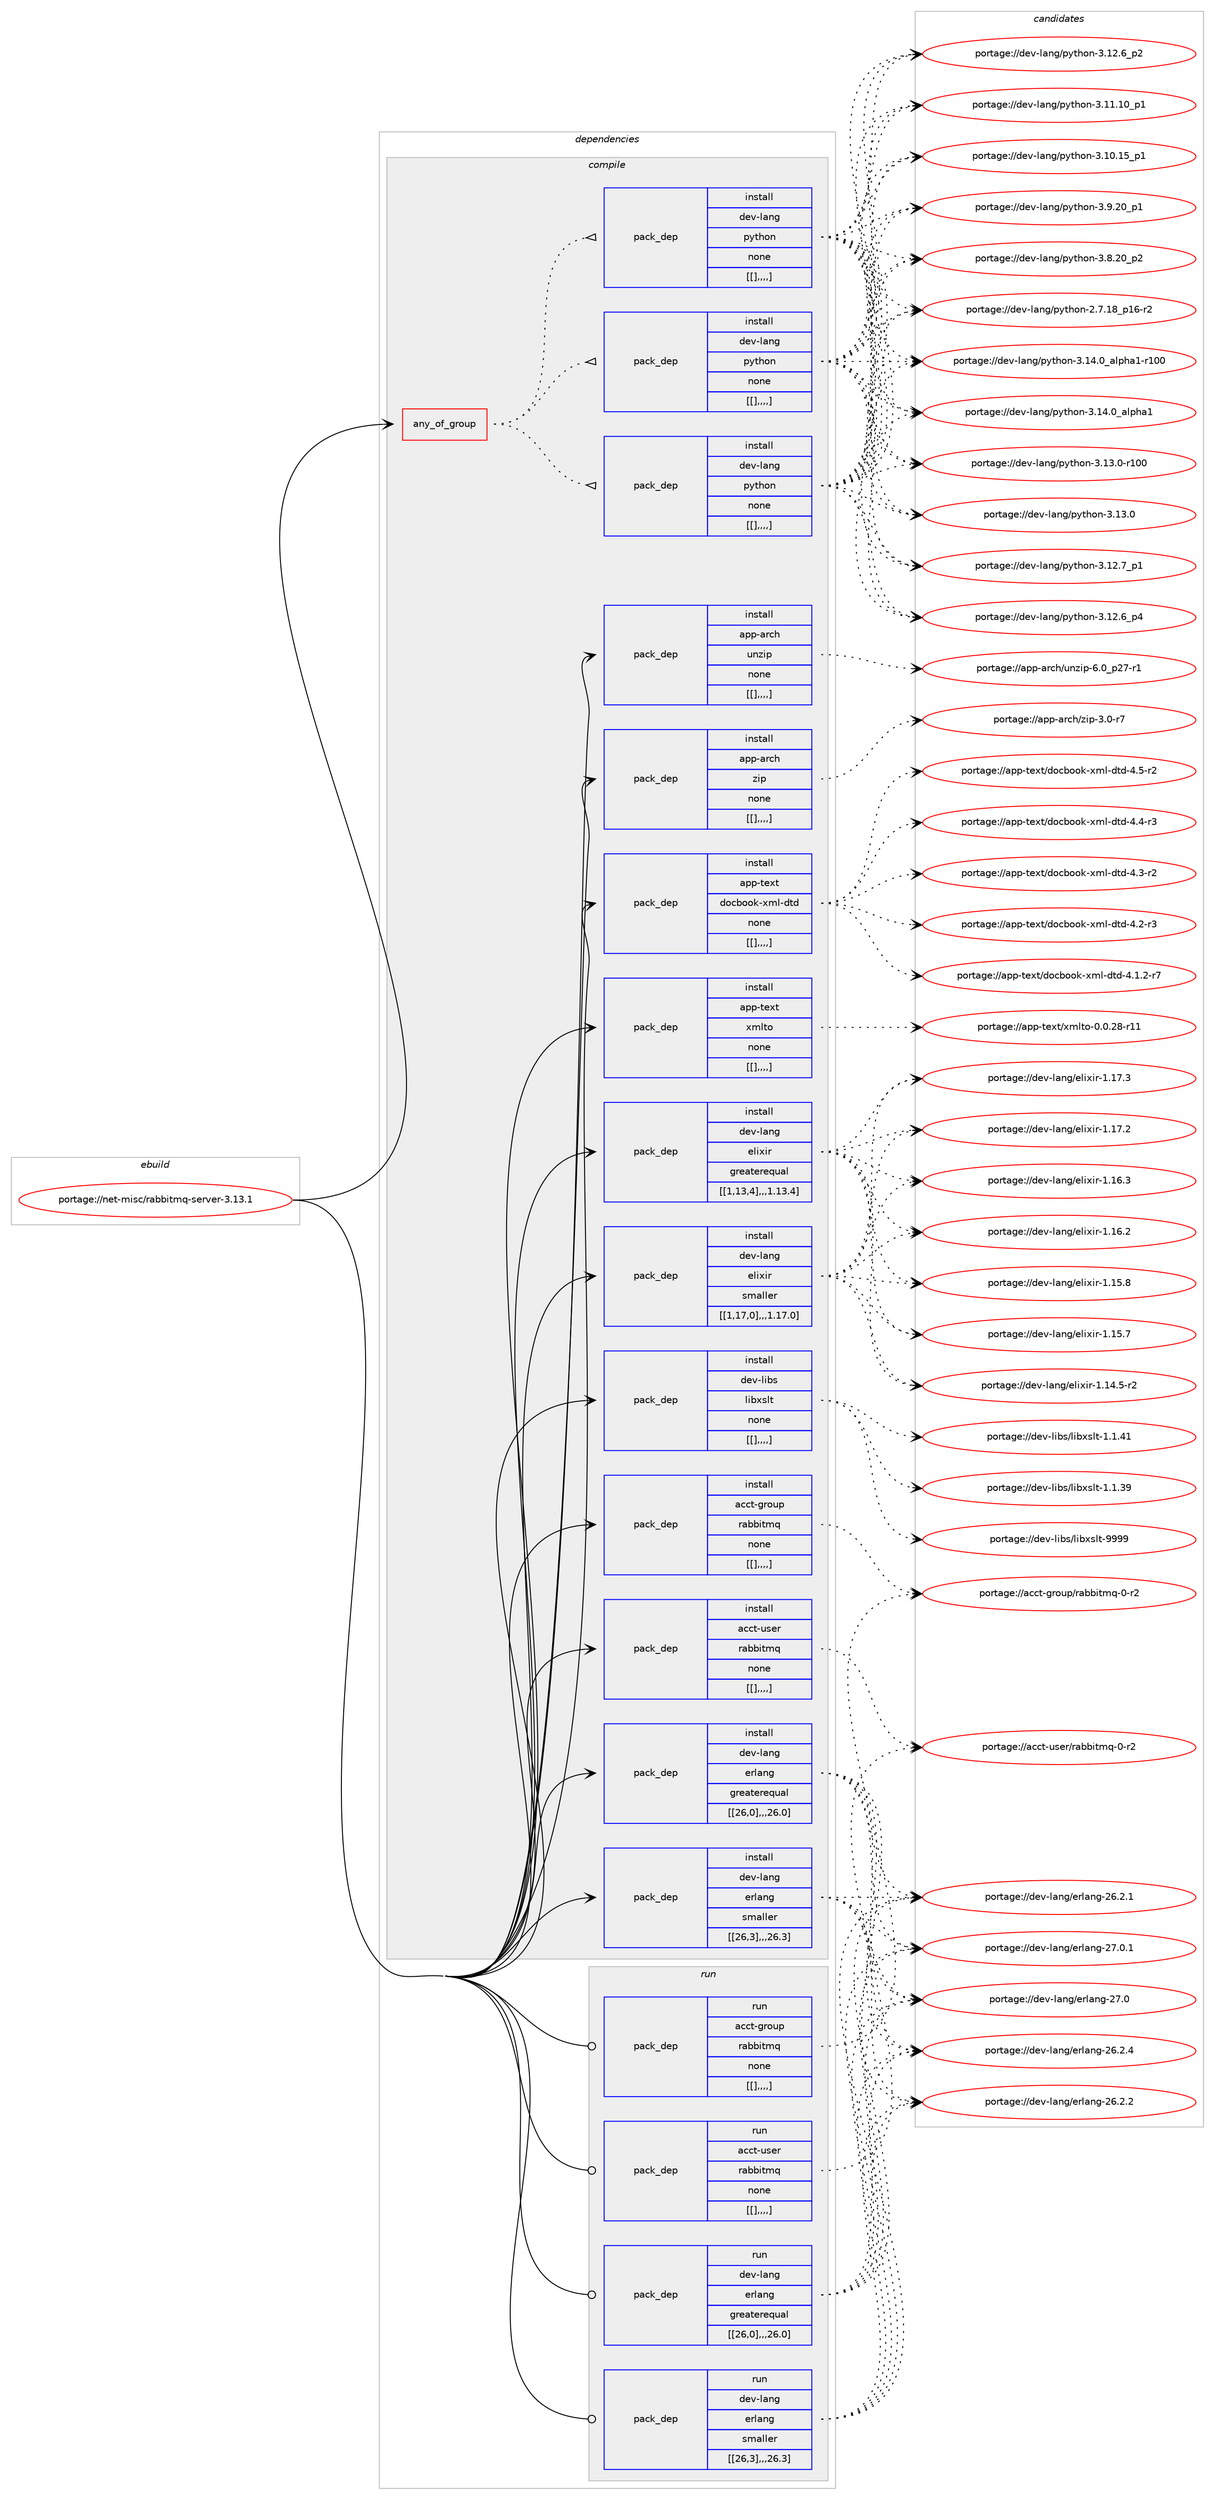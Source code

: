 digraph prolog {

# *************
# Graph options
# *************

newrank=true;
concentrate=true;
compound=true;
graph [rankdir=LR,fontname=Helvetica,fontsize=10,ranksep=1.5];#, ranksep=2.5, nodesep=0.2];
edge  [arrowhead=vee];
node  [fontname=Helvetica,fontsize=10];

# **********
# The ebuild
# **********

subgraph cluster_leftcol {
color=gray;
label=<<i>ebuild</i>>;
id [label="portage://net-misc/rabbitmq-server-3.13.1", color=red, width=4, href="../net-misc/rabbitmq-server-3.13.1.svg"];
}

# ****************
# The dependencies
# ****************

subgraph cluster_midcol {
color=gray;
label=<<i>dependencies</i>>;
subgraph cluster_compile {
fillcolor="#eeeeee";
style=filled;
label=<<i>compile</i>>;
subgraph any2804 {
dependency397064 [label=<<TABLE BORDER="0" CELLBORDER="1" CELLSPACING="0" CELLPADDING="4"><TR><TD CELLPADDING="10">any_of_group</TD></TR></TABLE>>, shape=none, color=red];subgraph pack289273 {
dependency397065 [label=<<TABLE BORDER="0" CELLBORDER="1" CELLSPACING="0" CELLPADDING="4" WIDTH="220"><TR><TD ROWSPAN="6" CELLPADDING="30">pack_dep</TD></TR><TR><TD WIDTH="110">install</TD></TR><TR><TD>dev-lang</TD></TR><TR><TD>python</TD></TR><TR><TD>none</TD></TR><TR><TD>[[],,,,]</TD></TR></TABLE>>, shape=none, color=blue];
}
dependency397064:e -> dependency397065:w [weight=20,style="dotted",arrowhead="oinv"];
subgraph pack289283 {
dependency397101 [label=<<TABLE BORDER="0" CELLBORDER="1" CELLSPACING="0" CELLPADDING="4" WIDTH="220"><TR><TD ROWSPAN="6" CELLPADDING="30">pack_dep</TD></TR><TR><TD WIDTH="110">install</TD></TR><TR><TD>dev-lang</TD></TR><TR><TD>python</TD></TR><TR><TD>none</TD></TR><TR><TD>[[],,,,]</TD></TR></TABLE>>, shape=none, color=blue];
}
dependency397064:e -> dependency397101:w [weight=20,style="dotted",arrowhead="oinv"];
subgraph pack289309 {
dependency397131 [label=<<TABLE BORDER="0" CELLBORDER="1" CELLSPACING="0" CELLPADDING="4" WIDTH="220"><TR><TD ROWSPAN="6" CELLPADDING="30">pack_dep</TD></TR><TR><TD WIDTH="110">install</TD></TR><TR><TD>dev-lang</TD></TR><TR><TD>python</TD></TR><TR><TD>none</TD></TR><TR><TD>[[],,,,]</TD></TR></TABLE>>, shape=none, color=blue];
}
dependency397064:e -> dependency397131:w [weight=20,style="dotted",arrowhead="oinv"];
}
id:e -> dependency397064:w [weight=20,style="solid",arrowhead="vee"];
subgraph pack289329 {
dependency397170 [label=<<TABLE BORDER="0" CELLBORDER="1" CELLSPACING="0" CELLPADDING="4" WIDTH="220"><TR><TD ROWSPAN="6" CELLPADDING="30">pack_dep</TD></TR><TR><TD WIDTH="110">install</TD></TR><TR><TD>acct-group</TD></TR><TR><TD>rabbitmq</TD></TR><TR><TD>none</TD></TR><TR><TD>[[],,,,]</TD></TR></TABLE>>, shape=none, color=blue];
}
id:e -> dependency397170:w [weight=20,style="solid",arrowhead="vee"];
subgraph pack289343 {
dependency397173 [label=<<TABLE BORDER="0" CELLBORDER="1" CELLSPACING="0" CELLPADDING="4" WIDTH="220"><TR><TD ROWSPAN="6" CELLPADDING="30">pack_dep</TD></TR><TR><TD WIDTH="110">install</TD></TR><TR><TD>acct-user</TD></TR><TR><TD>rabbitmq</TD></TR><TR><TD>none</TD></TR><TR><TD>[[],,,,]</TD></TR></TABLE>>, shape=none, color=blue];
}
id:e -> dependency397173:w [weight=20,style="solid",arrowhead="vee"];
subgraph pack289353 {
dependency397196 [label=<<TABLE BORDER="0" CELLBORDER="1" CELLSPACING="0" CELLPADDING="4" WIDTH="220"><TR><TD ROWSPAN="6" CELLPADDING="30">pack_dep</TD></TR><TR><TD WIDTH="110">install</TD></TR><TR><TD>app-arch</TD></TR><TR><TD>unzip</TD></TR><TR><TD>none</TD></TR><TR><TD>[[],,,,]</TD></TR></TABLE>>, shape=none, color=blue];
}
id:e -> dependency397196:w [weight=20,style="solid",arrowhead="vee"];
subgraph pack289364 {
dependency397212 [label=<<TABLE BORDER="0" CELLBORDER="1" CELLSPACING="0" CELLPADDING="4" WIDTH="220"><TR><TD ROWSPAN="6" CELLPADDING="30">pack_dep</TD></TR><TR><TD WIDTH="110">install</TD></TR><TR><TD>app-arch</TD></TR><TR><TD>zip</TD></TR><TR><TD>none</TD></TR><TR><TD>[[],,,,]</TD></TR></TABLE>>, shape=none, color=blue];
}
id:e -> dependency397212:w [weight=20,style="solid",arrowhead="vee"];
subgraph pack289379 {
dependency397264 [label=<<TABLE BORDER="0" CELLBORDER="1" CELLSPACING="0" CELLPADDING="4" WIDTH="220"><TR><TD ROWSPAN="6" CELLPADDING="30">pack_dep</TD></TR><TR><TD WIDTH="110">install</TD></TR><TR><TD>app-text</TD></TR><TR><TD>docbook-xml-dtd</TD></TR><TR><TD>none</TD></TR><TR><TD>[[],,,,]</TD></TR></TABLE>>, shape=none, color=blue];
}
id:e -> dependency397264:w [weight=20,style="solid",arrowhead="vee"];
subgraph pack289416 {
dependency397281 [label=<<TABLE BORDER="0" CELLBORDER="1" CELLSPACING="0" CELLPADDING="4" WIDTH="220"><TR><TD ROWSPAN="6" CELLPADDING="30">pack_dep</TD></TR><TR><TD WIDTH="110">install</TD></TR><TR><TD>app-text</TD></TR><TR><TD>xmlto</TD></TR><TR><TD>none</TD></TR><TR><TD>[[],,,,]</TD></TR></TABLE>>, shape=none, color=blue];
}
id:e -> dependency397281:w [weight=20,style="solid",arrowhead="vee"];
subgraph pack289431 {
dependency397293 [label=<<TABLE BORDER="0" CELLBORDER="1" CELLSPACING="0" CELLPADDING="4" WIDTH="220"><TR><TD ROWSPAN="6" CELLPADDING="30">pack_dep</TD></TR><TR><TD WIDTH="110">install</TD></TR><TR><TD>dev-lang</TD></TR><TR><TD>elixir</TD></TR><TR><TD>greaterequal</TD></TR><TR><TD>[[1,13,4],,,1.13.4]</TD></TR></TABLE>>, shape=none, color=blue];
}
id:e -> dependency397293:w [weight=20,style="solid",arrowhead="vee"];
subgraph pack289443 {
dependency397348 [label=<<TABLE BORDER="0" CELLBORDER="1" CELLSPACING="0" CELLPADDING="4" WIDTH="220"><TR><TD ROWSPAN="6" CELLPADDING="30">pack_dep</TD></TR><TR><TD WIDTH="110">install</TD></TR><TR><TD>dev-lang</TD></TR><TR><TD>elixir</TD></TR><TR><TD>smaller</TD></TR><TR><TD>[[1,17,0],,,1.17.0]</TD></TR></TABLE>>, shape=none, color=blue];
}
id:e -> dependency397348:w [weight=20,style="solid",arrowhead="vee"];
subgraph pack289470 {
dependency397351 [label=<<TABLE BORDER="0" CELLBORDER="1" CELLSPACING="0" CELLPADDING="4" WIDTH="220"><TR><TD ROWSPAN="6" CELLPADDING="30">pack_dep</TD></TR><TR><TD WIDTH="110">install</TD></TR><TR><TD>dev-lang</TD></TR><TR><TD>erlang</TD></TR><TR><TD>greaterequal</TD></TR><TR><TD>[[26,0],,,26.0]</TD></TR></TABLE>>, shape=none, color=blue];
}
id:e -> dependency397351:w [weight=20,style="solid",arrowhead="vee"];
subgraph pack289473 {
dependency397355 [label=<<TABLE BORDER="0" CELLBORDER="1" CELLSPACING="0" CELLPADDING="4" WIDTH="220"><TR><TD ROWSPAN="6" CELLPADDING="30">pack_dep</TD></TR><TR><TD WIDTH="110">install</TD></TR><TR><TD>dev-lang</TD></TR><TR><TD>erlang</TD></TR><TR><TD>smaller</TD></TR><TR><TD>[[26,3],,,26.3]</TD></TR></TABLE>>, shape=none, color=blue];
}
id:e -> dependency397355:w [weight=20,style="solid",arrowhead="vee"];
subgraph pack289493 {
dependency397409 [label=<<TABLE BORDER="0" CELLBORDER="1" CELLSPACING="0" CELLPADDING="4" WIDTH="220"><TR><TD ROWSPAN="6" CELLPADDING="30">pack_dep</TD></TR><TR><TD WIDTH="110">install</TD></TR><TR><TD>dev-libs</TD></TR><TR><TD>libxslt</TD></TR><TR><TD>none</TD></TR><TR><TD>[[],,,,]</TD></TR></TABLE>>, shape=none, color=blue];
}
id:e -> dependency397409:w [weight=20,style="solid",arrowhead="vee"];
}
subgraph cluster_compileandrun {
fillcolor="#eeeeee";
style=filled;
label=<<i>compile and run</i>>;
}
subgraph cluster_run {
fillcolor="#eeeeee";
style=filled;
label=<<i>run</i>>;
subgraph pack289523 {
dependency397458 [label=<<TABLE BORDER="0" CELLBORDER="1" CELLSPACING="0" CELLPADDING="4" WIDTH="220"><TR><TD ROWSPAN="6" CELLPADDING="30">pack_dep</TD></TR><TR><TD WIDTH="110">run</TD></TR><TR><TD>acct-group</TD></TR><TR><TD>rabbitmq</TD></TR><TR><TD>none</TD></TR><TR><TD>[[],,,,]</TD></TR></TABLE>>, shape=none, color=blue];
}
id:e -> dependency397458:w [weight=20,style="solid",arrowhead="odot"];
subgraph pack289562 {
dependency397481 [label=<<TABLE BORDER="0" CELLBORDER="1" CELLSPACING="0" CELLPADDING="4" WIDTH="220"><TR><TD ROWSPAN="6" CELLPADDING="30">pack_dep</TD></TR><TR><TD WIDTH="110">run</TD></TR><TR><TD>acct-user</TD></TR><TR><TD>rabbitmq</TD></TR><TR><TD>none</TD></TR><TR><TD>[[],,,,]</TD></TR></TABLE>>, shape=none, color=blue];
}
id:e -> dependency397481:w [weight=20,style="solid",arrowhead="odot"];
subgraph pack289565 {
dependency397507 [label=<<TABLE BORDER="0" CELLBORDER="1" CELLSPACING="0" CELLPADDING="4" WIDTH="220"><TR><TD ROWSPAN="6" CELLPADDING="30">pack_dep</TD></TR><TR><TD WIDTH="110">run</TD></TR><TR><TD>dev-lang</TD></TR><TR><TD>erlang</TD></TR><TR><TD>greaterequal</TD></TR><TR><TD>[[26,0],,,26.0]</TD></TR></TABLE>>, shape=none, color=blue];
}
id:e -> dependency397507:w [weight=20,style="solid",arrowhead="odot"];
subgraph pack289598 {
dependency397608 [label=<<TABLE BORDER="0" CELLBORDER="1" CELLSPACING="0" CELLPADDING="4" WIDTH="220"><TR><TD ROWSPAN="6" CELLPADDING="30">pack_dep</TD></TR><TR><TD WIDTH="110">run</TD></TR><TR><TD>dev-lang</TD></TR><TR><TD>erlang</TD></TR><TR><TD>smaller</TD></TR><TR><TD>[[26,3],,,26.3]</TD></TR></TABLE>>, shape=none, color=blue];
}
id:e -> dependency397608:w [weight=20,style="solid",arrowhead="odot"];
}
}

# **************
# The candidates
# **************

subgraph cluster_choices {
rank=same;
color=gray;
label=<<i>candidates</i>>;

subgraph choice289027 {
color=black;
nodesep=1;
choice100101118451089711010347112121116104111110455146495246489597108112104974945114494848 [label="portage://dev-lang/python-3.14.0_alpha1-r100", color=red, width=4,href="../dev-lang/python-3.14.0_alpha1-r100.svg"];
choice1001011184510897110103471121211161041111104551464952464895971081121049749 [label="portage://dev-lang/python-3.14.0_alpha1", color=red, width=4,href="../dev-lang/python-3.14.0_alpha1.svg"];
choice1001011184510897110103471121211161041111104551464951464845114494848 [label="portage://dev-lang/python-3.13.0-r100", color=red, width=4,href="../dev-lang/python-3.13.0-r100.svg"];
choice10010111845108971101034711212111610411111045514649514648 [label="portage://dev-lang/python-3.13.0", color=red, width=4,href="../dev-lang/python-3.13.0.svg"];
choice100101118451089711010347112121116104111110455146495046559511249 [label="portage://dev-lang/python-3.12.7_p1", color=red, width=4,href="../dev-lang/python-3.12.7_p1.svg"];
choice100101118451089711010347112121116104111110455146495046549511252 [label="portage://dev-lang/python-3.12.6_p4", color=red, width=4,href="../dev-lang/python-3.12.6_p4.svg"];
choice100101118451089711010347112121116104111110455146495046549511250 [label="portage://dev-lang/python-3.12.6_p2", color=red, width=4,href="../dev-lang/python-3.12.6_p2.svg"];
choice10010111845108971101034711212111610411111045514649494649489511249 [label="portage://dev-lang/python-3.11.10_p1", color=red, width=4,href="../dev-lang/python-3.11.10_p1.svg"];
choice10010111845108971101034711212111610411111045514649484649539511249 [label="portage://dev-lang/python-3.10.15_p1", color=red, width=4,href="../dev-lang/python-3.10.15_p1.svg"];
choice100101118451089711010347112121116104111110455146574650489511249 [label="portage://dev-lang/python-3.9.20_p1", color=red, width=4,href="../dev-lang/python-3.9.20_p1.svg"];
choice100101118451089711010347112121116104111110455146564650489511250 [label="portage://dev-lang/python-3.8.20_p2", color=red, width=4,href="../dev-lang/python-3.8.20_p2.svg"];
choice100101118451089711010347112121116104111110455046554649569511249544511450 [label="portage://dev-lang/python-2.7.18_p16-r2", color=red, width=4,href="../dev-lang/python-2.7.18_p16-r2.svg"];
dependency397065:e -> choice100101118451089711010347112121116104111110455146495246489597108112104974945114494848:w [style=dotted,weight="100"];
dependency397065:e -> choice1001011184510897110103471121211161041111104551464952464895971081121049749:w [style=dotted,weight="100"];
dependency397065:e -> choice1001011184510897110103471121211161041111104551464951464845114494848:w [style=dotted,weight="100"];
dependency397065:e -> choice10010111845108971101034711212111610411111045514649514648:w [style=dotted,weight="100"];
dependency397065:e -> choice100101118451089711010347112121116104111110455146495046559511249:w [style=dotted,weight="100"];
dependency397065:e -> choice100101118451089711010347112121116104111110455146495046549511252:w [style=dotted,weight="100"];
dependency397065:e -> choice100101118451089711010347112121116104111110455146495046549511250:w [style=dotted,weight="100"];
dependency397065:e -> choice10010111845108971101034711212111610411111045514649494649489511249:w [style=dotted,weight="100"];
dependency397065:e -> choice10010111845108971101034711212111610411111045514649484649539511249:w [style=dotted,weight="100"];
dependency397065:e -> choice100101118451089711010347112121116104111110455146574650489511249:w [style=dotted,weight="100"];
dependency397065:e -> choice100101118451089711010347112121116104111110455146564650489511250:w [style=dotted,weight="100"];
dependency397065:e -> choice100101118451089711010347112121116104111110455046554649569511249544511450:w [style=dotted,weight="100"];
}
subgraph choice289034 {
color=black;
nodesep=1;
choice100101118451089711010347112121116104111110455146495246489597108112104974945114494848 [label="portage://dev-lang/python-3.14.0_alpha1-r100", color=red, width=4,href="../dev-lang/python-3.14.0_alpha1-r100.svg"];
choice1001011184510897110103471121211161041111104551464952464895971081121049749 [label="portage://dev-lang/python-3.14.0_alpha1", color=red, width=4,href="../dev-lang/python-3.14.0_alpha1.svg"];
choice1001011184510897110103471121211161041111104551464951464845114494848 [label="portage://dev-lang/python-3.13.0-r100", color=red, width=4,href="../dev-lang/python-3.13.0-r100.svg"];
choice10010111845108971101034711212111610411111045514649514648 [label="portage://dev-lang/python-3.13.0", color=red, width=4,href="../dev-lang/python-3.13.0.svg"];
choice100101118451089711010347112121116104111110455146495046559511249 [label="portage://dev-lang/python-3.12.7_p1", color=red, width=4,href="../dev-lang/python-3.12.7_p1.svg"];
choice100101118451089711010347112121116104111110455146495046549511252 [label="portage://dev-lang/python-3.12.6_p4", color=red, width=4,href="../dev-lang/python-3.12.6_p4.svg"];
choice100101118451089711010347112121116104111110455146495046549511250 [label="portage://dev-lang/python-3.12.6_p2", color=red, width=4,href="../dev-lang/python-3.12.6_p2.svg"];
choice10010111845108971101034711212111610411111045514649494649489511249 [label="portage://dev-lang/python-3.11.10_p1", color=red, width=4,href="../dev-lang/python-3.11.10_p1.svg"];
choice10010111845108971101034711212111610411111045514649484649539511249 [label="portage://dev-lang/python-3.10.15_p1", color=red, width=4,href="../dev-lang/python-3.10.15_p1.svg"];
choice100101118451089711010347112121116104111110455146574650489511249 [label="portage://dev-lang/python-3.9.20_p1", color=red, width=4,href="../dev-lang/python-3.9.20_p1.svg"];
choice100101118451089711010347112121116104111110455146564650489511250 [label="portage://dev-lang/python-3.8.20_p2", color=red, width=4,href="../dev-lang/python-3.8.20_p2.svg"];
choice100101118451089711010347112121116104111110455046554649569511249544511450 [label="portage://dev-lang/python-2.7.18_p16-r2", color=red, width=4,href="../dev-lang/python-2.7.18_p16-r2.svg"];
dependency397101:e -> choice100101118451089711010347112121116104111110455146495246489597108112104974945114494848:w [style=dotted,weight="100"];
dependency397101:e -> choice1001011184510897110103471121211161041111104551464952464895971081121049749:w [style=dotted,weight="100"];
dependency397101:e -> choice1001011184510897110103471121211161041111104551464951464845114494848:w [style=dotted,weight="100"];
dependency397101:e -> choice10010111845108971101034711212111610411111045514649514648:w [style=dotted,weight="100"];
dependency397101:e -> choice100101118451089711010347112121116104111110455146495046559511249:w [style=dotted,weight="100"];
dependency397101:e -> choice100101118451089711010347112121116104111110455146495046549511252:w [style=dotted,weight="100"];
dependency397101:e -> choice100101118451089711010347112121116104111110455146495046549511250:w [style=dotted,weight="100"];
dependency397101:e -> choice10010111845108971101034711212111610411111045514649494649489511249:w [style=dotted,weight="100"];
dependency397101:e -> choice10010111845108971101034711212111610411111045514649484649539511249:w [style=dotted,weight="100"];
dependency397101:e -> choice100101118451089711010347112121116104111110455146574650489511249:w [style=dotted,weight="100"];
dependency397101:e -> choice100101118451089711010347112121116104111110455146564650489511250:w [style=dotted,weight="100"];
dependency397101:e -> choice100101118451089711010347112121116104111110455046554649569511249544511450:w [style=dotted,weight="100"];
}
subgraph choice289045 {
color=black;
nodesep=1;
choice100101118451089711010347112121116104111110455146495246489597108112104974945114494848 [label="portage://dev-lang/python-3.14.0_alpha1-r100", color=red, width=4,href="../dev-lang/python-3.14.0_alpha1-r100.svg"];
choice1001011184510897110103471121211161041111104551464952464895971081121049749 [label="portage://dev-lang/python-3.14.0_alpha1", color=red, width=4,href="../dev-lang/python-3.14.0_alpha1.svg"];
choice1001011184510897110103471121211161041111104551464951464845114494848 [label="portage://dev-lang/python-3.13.0-r100", color=red, width=4,href="../dev-lang/python-3.13.0-r100.svg"];
choice10010111845108971101034711212111610411111045514649514648 [label="portage://dev-lang/python-3.13.0", color=red, width=4,href="../dev-lang/python-3.13.0.svg"];
choice100101118451089711010347112121116104111110455146495046559511249 [label="portage://dev-lang/python-3.12.7_p1", color=red, width=4,href="../dev-lang/python-3.12.7_p1.svg"];
choice100101118451089711010347112121116104111110455146495046549511252 [label="portage://dev-lang/python-3.12.6_p4", color=red, width=4,href="../dev-lang/python-3.12.6_p4.svg"];
choice100101118451089711010347112121116104111110455146495046549511250 [label="portage://dev-lang/python-3.12.6_p2", color=red, width=4,href="../dev-lang/python-3.12.6_p2.svg"];
choice10010111845108971101034711212111610411111045514649494649489511249 [label="portage://dev-lang/python-3.11.10_p1", color=red, width=4,href="../dev-lang/python-3.11.10_p1.svg"];
choice10010111845108971101034711212111610411111045514649484649539511249 [label="portage://dev-lang/python-3.10.15_p1", color=red, width=4,href="../dev-lang/python-3.10.15_p1.svg"];
choice100101118451089711010347112121116104111110455146574650489511249 [label="portage://dev-lang/python-3.9.20_p1", color=red, width=4,href="../dev-lang/python-3.9.20_p1.svg"];
choice100101118451089711010347112121116104111110455146564650489511250 [label="portage://dev-lang/python-3.8.20_p2", color=red, width=4,href="../dev-lang/python-3.8.20_p2.svg"];
choice100101118451089711010347112121116104111110455046554649569511249544511450 [label="portage://dev-lang/python-2.7.18_p16-r2", color=red, width=4,href="../dev-lang/python-2.7.18_p16-r2.svg"];
dependency397131:e -> choice100101118451089711010347112121116104111110455146495246489597108112104974945114494848:w [style=dotted,weight="100"];
dependency397131:e -> choice1001011184510897110103471121211161041111104551464952464895971081121049749:w [style=dotted,weight="100"];
dependency397131:e -> choice1001011184510897110103471121211161041111104551464951464845114494848:w [style=dotted,weight="100"];
dependency397131:e -> choice10010111845108971101034711212111610411111045514649514648:w [style=dotted,weight="100"];
dependency397131:e -> choice100101118451089711010347112121116104111110455146495046559511249:w [style=dotted,weight="100"];
dependency397131:e -> choice100101118451089711010347112121116104111110455146495046549511252:w [style=dotted,weight="100"];
dependency397131:e -> choice100101118451089711010347112121116104111110455146495046549511250:w [style=dotted,weight="100"];
dependency397131:e -> choice10010111845108971101034711212111610411111045514649494649489511249:w [style=dotted,weight="100"];
dependency397131:e -> choice10010111845108971101034711212111610411111045514649484649539511249:w [style=dotted,weight="100"];
dependency397131:e -> choice100101118451089711010347112121116104111110455146574650489511249:w [style=dotted,weight="100"];
dependency397131:e -> choice100101118451089711010347112121116104111110455146564650489511250:w [style=dotted,weight="100"];
dependency397131:e -> choice100101118451089711010347112121116104111110455046554649569511249544511450:w [style=dotted,weight="100"];
}
subgraph choice289052 {
color=black;
nodesep=1;
choice979999116451031141111171124711497989810511610911345484511450 [label="portage://acct-group/rabbitmq-0-r2", color=red, width=4,href="../acct-group/rabbitmq-0-r2.svg"];
dependency397170:e -> choice979999116451031141111171124711497989810511610911345484511450:w [style=dotted,weight="100"];
}
subgraph choice289063 {
color=black;
nodesep=1;
choice979999116451171151011144711497989810511610911345484511450 [label="portage://acct-user/rabbitmq-0-r2", color=red, width=4,href="../acct-user/rabbitmq-0-r2.svg"];
dependency397173:e -> choice979999116451171151011144711497989810511610911345484511450:w [style=dotted,weight="100"];
}
subgraph choice289071 {
color=black;
nodesep=1;
choice9711211245971149910447117110122105112455446489511250554511449 [label="portage://app-arch/unzip-6.0_p27-r1", color=red, width=4,href="../app-arch/unzip-6.0_p27-r1.svg"];
dependency397196:e -> choice9711211245971149910447117110122105112455446489511250554511449:w [style=dotted,weight="100"];
}
subgraph choice289095 {
color=black;
nodesep=1;
choice9711211245971149910447122105112455146484511455 [label="portage://app-arch/zip-3.0-r7", color=red, width=4,href="../app-arch/zip-3.0-r7.svg"];
dependency397212:e -> choice9711211245971149910447122105112455146484511455:w [style=dotted,weight="100"];
}
subgraph choice289096 {
color=black;
nodesep=1;
choice97112112451161011201164710011199981111111074512010910845100116100455246534511450 [label="portage://app-text/docbook-xml-dtd-4.5-r2", color=red, width=4,href="../app-text/docbook-xml-dtd-4.5-r2.svg"];
choice97112112451161011201164710011199981111111074512010910845100116100455246524511451 [label="portage://app-text/docbook-xml-dtd-4.4-r3", color=red, width=4,href="../app-text/docbook-xml-dtd-4.4-r3.svg"];
choice97112112451161011201164710011199981111111074512010910845100116100455246514511450 [label="portage://app-text/docbook-xml-dtd-4.3-r2", color=red, width=4,href="../app-text/docbook-xml-dtd-4.3-r2.svg"];
choice97112112451161011201164710011199981111111074512010910845100116100455246504511451 [label="portage://app-text/docbook-xml-dtd-4.2-r3", color=red, width=4,href="../app-text/docbook-xml-dtd-4.2-r3.svg"];
choice971121124511610112011647100111999811111110745120109108451001161004552464946504511455 [label="portage://app-text/docbook-xml-dtd-4.1.2-r7", color=red, width=4,href="../app-text/docbook-xml-dtd-4.1.2-r7.svg"];
dependency397264:e -> choice97112112451161011201164710011199981111111074512010910845100116100455246534511450:w [style=dotted,weight="100"];
dependency397264:e -> choice97112112451161011201164710011199981111111074512010910845100116100455246524511451:w [style=dotted,weight="100"];
dependency397264:e -> choice97112112451161011201164710011199981111111074512010910845100116100455246514511450:w [style=dotted,weight="100"];
dependency397264:e -> choice97112112451161011201164710011199981111111074512010910845100116100455246504511451:w [style=dotted,weight="100"];
dependency397264:e -> choice971121124511610112011647100111999811111110745120109108451001161004552464946504511455:w [style=dotted,weight="100"];
}
subgraph choice289097 {
color=black;
nodesep=1;
choice97112112451161011201164712010910811611145484648465056451144949 [label="portage://app-text/xmlto-0.0.28-r11", color=red, width=4,href="../app-text/xmlto-0.0.28-r11.svg"];
dependency397281:e -> choice97112112451161011201164712010910811611145484648465056451144949:w [style=dotted,weight="100"];
}
subgraph choice289099 {
color=black;
nodesep=1;
choice10010111845108971101034710110810512010511445494649554651 [label="portage://dev-lang/elixir-1.17.3", color=red, width=4,href="../dev-lang/elixir-1.17.3.svg"];
choice10010111845108971101034710110810512010511445494649554650 [label="portage://dev-lang/elixir-1.17.2", color=red, width=4,href="../dev-lang/elixir-1.17.2.svg"];
choice10010111845108971101034710110810512010511445494649544651 [label="portage://dev-lang/elixir-1.16.3", color=red, width=4,href="../dev-lang/elixir-1.16.3.svg"];
choice10010111845108971101034710110810512010511445494649544650 [label="portage://dev-lang/elixir-1.16.2", color=red, width=4,href="../dev-lang/elixir-1.16.2.svg"];
choice10010111845108971101034710110810512010511445494649534656 [label="portage://dev-lang/elixir-1.15.8", color=red, width=4,href="../dev-lang/elixir-1.15.8.svg"];
choice10010111845108971101034710110810512010511445494649534655 [label="portage://dev-lang/elixir-1.15.7", color=red, width=4,href="../dev-lang/elixir-1.15.7.svg"];
choice100101118451089711010347101108105120105114454946495246534511450 [label="portage://dev-lang/elixir-1.14.5-r2", color=red, width=4,href="../dev-lang/elixir-1.14.5-r2.svg"];
dependency397293:e -> choice10010111845108971101034710110810512010511445494649554651:w [style=dotted,weight="100"];
dependency397293:e -> choice10010111845108971101034710110810512010511445494649554650:w [style=dotted,weight="100"];
dependency397293:e -> choice10010111845108971101034710110810512010511445494649544651:w [style=dotted,weight="100"];
dependency397293:e -> choice10010111845108971101034710110810512010511445494649544650:w [style=dotted,weight="100"];
dependency397293:e -> choice10010111845108971101034710110810512010511445494649534656:w [style=dotted,weight="100"];
dependency397293:e -> choice10010111845108971101034710110810512010511445494649534655:w [style=dotted,weight="100"];
dependency397293:e -> choice100101118451089711010347101108105120105114454946495246534511450:w [style=dotted,weight="100"];
}
subgraph choice289116 {
color=black;
nodesep=1;
choice10010111845108971101034710110810512010511445494649554651 [label="portage://dev-lang/elixir-1.17.3", color=red, width=4,href="../dev-lang/elixir-1.17.3.svg"];
choice10010111845108971101034710110810512010511445494649554650 [label="portage://dev-lang/elixir-1.17.2", color=red, width=4,href="../dev-lang/elixir-1.17.2.svg"];
choice10010111845108971101034710110810512010511445494649544651 [label="portage://dev-lang/elixir-1.16.3", color=red, width=4,href="../dev-lang/elixir-1.16.3.svg"];
choice10010111845108971101034710110810512010511445494649544650 [label="portage://dev-lang/elixir-1.16.2", color=red, width=4,href="../dev-lang/elixir-1.16.2.svg"];
choice10010111845108971101034710110810512010511445494649534656 [label="portage://dev-lang/elixir-1.15.8", color=red, width=4,href="../dev-lang/elixir-1.15.8.svg"];
choice10010111845108971101034710110810512010511445494649534655 [label="portage://dev-lang/elixir-1.15.7", color=red, width=4,href="../dev-lang/elixir-1.15.7.svg"];
choice100101118451089711010347101108105120105114454946495246534511450 [label="portage://dev-lang/elixir-1.14.5-r2", color=red, width=4,href="../dev-lang/elixir-1.14.5-r2.svg"];
dependency397348:e -> choice10010111845108971101034710110810512010511445494649554651:w [style=dotted,weight="100"];
dependency397348:e -> choice10010111845108971101034710110810512010511445494649554650:w [style=dotted,weight="100"];
dependency397348:e -> choice10010111845108971101034710110810512010511445494649544651:w [style=dotted,weight="100"];
dependency397348:e -> choice10010111845108971101034710110810512010511445494649544650:w [style=dotted,weight="100"];
dependency397348:e -> choice10010111845108971101034710110810512010511445494649534656:w [style=dotted,weight="100"];
dependency397348:e -> choice10010111845108971101034710110810512010511445494649534655:w [style=dotted,weight="100"];
dependency397348:e -> choice100101118451089711010347101108105120105114454946495246534511450:w [style=dotted,weight="100"];
}
subgraph choice289125 {
color=black;
nodesep=1;
choice1001011184510897110103471011141089711010345505546484649 [label="portage://dev-lang/erlang-27.0.1", color=red, width=4,href="../dev-lang/erlang-27.0.1.svg"];
choice100101118451089711010347101114108971101034550554648 [label="portage://dev-lang/erlang-27.0", color=red, width=4,href="../dev-lang/erlang-27.0.svg"];
choice1001011184510897110103471011141089711010345505446504652 [label="portage://dev-lang/erlang-26.2.4", color=red, width=4,href="../dev-lang/erlang-26.2.4.svg"];
choice1001011184510897110103471011141089711010345505446504650 [label="portage://dev-lang/erlang-26.2.2", color=red, width=4,href="../dev-lang/erlang-26.2.2.svg"];
choice1001011184510897110103471011141089711010345505446504649 [label="portage://dev-lang/erlang-26.2.1", color=red, width=4,href="../dev-lang/erlang-26.2.1.svg"];
dependency397351:e -> choice1001011184510897110103471011141089711010345505546484649:w [style=dotted,weight="100"];
dependency397351:e -> choice100101118451089711010347101114108971101034550554648:w [style=dotted,weight="100"];
dependency397351:e -> choice1001011184510897110103471011141089711010345505446504652:w [style=dotted,weight="100"];
dependency397351:e -> choice1001011184510897110103471011141089711010345505446504650:w [style=dotted,weight="100"];
dependency397351:e -> choice1001011184510897110103471011141089711010345505446504649:w [style=dotted,weight="100"];
}
subgraph choice289154 {
color=black;
nodesep=1;
choice1001011184510897110103471011141089711010345505546484649 [label="portage://dev-lang/erlang-27.0.1", color=red, width=4,href="../dev-lang/erlang-27.0.1.svg"];
choice100101118451089711010347101114108971101034550554648 [label="portage://dev-lang/erlang-27.0", color=red, width=4,href="../dev-lang/erlang-27.0.svg"];
choice1001011184510897110103471011141089711010345505446504652 [label="portage://dev-lang/erlang-26.2.4", color=red, width=4,href="../dev-lang/erlang-26.2.4.svg"];
choice1001011184510897110103471011141089711010345505446504650 [label="portage://dev-lang/erlang-26.2.2", color=red, width=4,href="../dev-lang/erlang-26.2.2.svg"];
choice1001011184510897110103471011141089711010345505446504649 [label="portage://dev-lang/erlang-26.2.1", color=red, width=4,href="../dev-lang/erlang-26.2.1.svg"];
dependency397355:e -> choice1001011184510897110103471011141089711010345505546484649:w [style=dotted,weight="100"];
dependency397355:e -> choice100101118451089711010347101114108971101034550554648:w [style=dotted,weight="100"];
dependency397355:e -> choice1001011184510897110103471011141089711010345505446504652:w [style=dotted,weight="100"];
dependency397355:e -> choice1001011184510897110103471011141089711010345505446504650:w [style=dotted,weight="100"];
dependency397355:e -> choice1001011184510897110103471011141089711010345505446504649:w [style=dotted,weight="100"];
}
subgraph choice289168 {
color=black;
nodesep=1;
choice100101118451081059811547108105981201151081164557575757 [label="portage://dev-libs/libxslt-9999", color=red, width=4,href="../dev-libs/libxslt-9999.svg"];
choice1001011184510810598115471081059812011510811645494649465249 [label="portage://dev-libs/libxslt-1.1.41", color=red, width=4,href="../dev-libs/libxslt-1.1.41.svg"];
choice1001011184510810598115471081059812011510811645494649465157 [label="portage://dev-libs/libxslt-1.1.39", color=red, width=4,href="../dev-libs/libxslt-1.1.39.svg"];
dependency397409:e -> choice100101118451081059811547108105981201151081164557575757:w [style=dotted,weight="100"];
dependency397409:e -> choice1001011184510810598115471081059812011510811645494649465249:w [style=dotted,weight="100"];
dependency397409:e -> choice1001011184510810598115471081059812011510811645494649465157:w [style=dotted,weight="100"];
}
subgraph choice289182 {
color=black;
nodesep=1;
choice979999116451031141111171124711497989810511610911345484511450 [label="portage://acct-group/rabbitmq-0-r2", color=red, width=4,href="../acct-group/rabbitmq-0-r2.svg"];
dependency397458:e -> choice979999116451031141111171124711497989810511610911345484511450:w [style=dotted,weight="100"];
}
subgraph choice289184 {
color=black;
nodesep=1;
choice979999116451171151011144711497989810511610911345484511450 [label="portage://acct-user/rabbitmq-0-r2", color=red, width=4,href="../acct-user/rabbitmq-0-r2.svg"];
dependency397481:e -> choice979999116451171151011144711497989810511610911345484511450:w [style=dotted,weight="100"];
}
subgraph choice289186 {
color=black;
nodesep=1;
choice1001011184510897110103471011141089711010345505546484649 [label="portage://dev-lang/erlang-27.0.1", color=red, width=4,href="../dev-lang/erlang-27.0.1.svg"];
choice100101118451089711010347101114108971101034550554648 [label="portage://dev-lang/erlang-27.0", color=red, width=4,href="../dev-lang/erlang-27.0.svg"];
choice1001011184510897110103471011141089711010345505446504652 [label="portage://dev-lang/erlang-26.2.4", color=red, width=4,href="../dev-lang/erlang-26.2.4.svg"];
choice1001011184510897110103471011141089711010345505446504650 [label="portage://dev-lang/erlang-26.2.2", color=red, width=4,href="../dev-lang/erlang-26.2.2.svg"];
choice1001011184510897110103471011141089711010345505446504649 [label="portage://dev-lang/erlang-26.2.1", color=red, width=4,href="../dev-lang/erlang-26.2.1.svg"];
dependency397507:e -> choice1001011184510897110103471011141089711010345505546484649:w [style=dotted,weight="100"];
dependency397507:e -> choice100101118451089711010347101114108971101034550554648:w [style=dotted,weight="100"];
dependency397507:e -> choice1001011184510897110103471011141089711010345505446504652:w [style=dotted,weight="100"];
dependency397507:e -> choice1001011184510897110103471011141089711010345505446504650:w [style=dotted,weight="100"];
dependency397507:e -> choice1001011184510897110103471011141089711010345505446504649:w [style=dotted,weight="100"];
}
subgraph choice289233 {
color=black;
nodesep=1;
choice1001011184510897110103471011141089711010345505546484649 [label="portage://dev-lang/erlang-27.0.1", color=red, width=4,href="../dev-lang/erlang-27.0.1.svg"];
choice100101118451089711010347101114108971101034550554648 [label="portage://dev-lang/erlang-27.0", color=red, width=4,href="../dev-lang/erlang-27.0.svg"];
choice1001011184510897110103471011141089711010345505446504652 [label="portage://dev-lang/erlang-26.2.4", color=red, width=4,href="../dev-lang/erlang-26.2.4.svg"];
choice1001011184510897110103471011141089711010345505446504650 [label="portage://dev-lang/erlang-26.2.2", color=red, width=4,href="../dev-lang/erlang-26.2.2.svg"];
choice1001011184510897110103471011141089711010345505446504649 [label="portage://dev-lang/erlang-26.2.1", color=red, width=4,href="../dev-lang/erlang-26.2.1.svg"];
dependency397608:e -> choice1001011184510897110103471011141089711010345505546484649:w [style=dotted,weight="100"];
dependency397608:e -> choice100101118451089711010347101114108971101034550554648:w [style=dotted,weight="100"];
dependency397608:e -> choice1001011184510897110103471011141089711010345505446504652:w [style=dotted,weight="100"];
dependency397608:e -> choice1001011184510897110103471011141089711010345505446504650:w [style=dotted,weight="100"];
dependency397608:e -> choice1001011184510897110103471011141089711010345505446504649:w [style=dotted,weight="100"];
}
}

}
